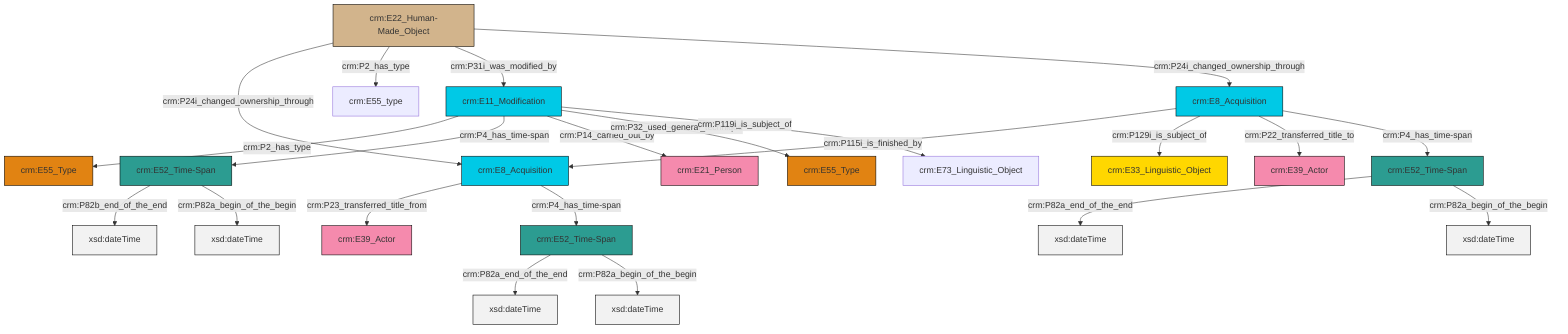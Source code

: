 graph TD
classDef Literal fill:#f2f2f2,stroke:#000000;
classDef CRM_Entity fill:#FFFFFF,stroke:#000000;
classDef Temporal_Entity fill:#00C9E6, stroke:#000000;
classDef Type fill:#E18312, stroke:#000000;
classDef Time-Span fill:#2C9C91, stroke:#000000;
classDef Appellation fill:#FFEB7F, stroke:#000000;
classDef Place fill:#008836, stroke:#000000;
classDef Persistent_Item fill:#B266B2, stroke:#000000;
classDef Conceptual_Object fill:#FFD700, stroke:#000000;
classDef Physical_Thing fill:#D2B48C, stroke:#000000;
classDef Actor fill:#f58aad, stroke:#000000;
classDef PC_Classes fill:#4ce600, stroke:#000000;
classDef Multi fill:#cccccc,stroke:#000000;

0["crm:E8_Acquisition"]:::Temporal_Entity -->|crm:P23_transferred_title_from| 1["crm:E39_Actor"]:::Actor
2["crm:E52_Time-Span"]:::Time-Span -->|crm:P82a_end_of_the_end| 3[xsd:dateTime]:::Literal
11["crm:E8_Acquisition"]:::Temporal_Entity -->|crm:P115i_is_finished_by| 0["crm:E8_Acquisition"]:::Temporal_Entity
7["crm:E52_Time-Span"]:::Time-Span -->|crm:P82b_end_of_the_end| 12[xsd:dateTime]:::Literal
13["crm:E11_Modification"]:::Temporal_Entity -->|crm:P2_has_type| 9["crm:E55_Type"]:::Type
11["crm:E8_Acquisition"]:::Temporal_Entity -->|crm:P129i_is_subject_of| 18["crm:E33_Linguistic_Object"]:::Conceptual_Object
13["crm:E11_Modification"]:::Temporal_Entity -->|crm:P4_has_time-span| 7["crm:E52_Time-Span"]:::Time-Span
13["crm:E11_Modification"]:::Temporal_Entity -->|crm:P14_carried_out_by| 14["crm:E21_Person"]:::Actor
11["crm:E8_Acquisition"]:::Temporal_Entity -->|crm:P22_transferred_title_to| 5["crm:E39_Actor"]:::Actor
22["crm:E22_Human-Made_Object"]:::Physical_Thing -->|crm:P24i_changed_ownership_through| 0["crm:E8_Acquisition"]:::Temporal_Entity
2["crm:E52_Time-Span"]:::Time-Span -->|crm:P82a_begin_of_the_begin| 29[xsd:dateTime]:::Literal
7["crm:E52_Time-Span"]:::Time-Span -->|crm:P82a_begin_of_the_begin| 30[xsd:dateTime]:::Literal
22["crm:E22_Human-Made_Object"]:::Physical_Thing -->|crm:P2_has_type| 24["crm:E55_type"]:::Default
11["crm:E8_Acquisition"]:::Temporal_Entity -->|crm:P4_has_time-span| 2["crm:E52_Time-Span"]:::Time-Span
0["crm:E8_Acquisition"]:::Temporal_Entity -->|crm:P4_has_time-span| 16["crm:E52_Time-Span"]:::Time-Span
16["crm:E52_Time-Span"]:::Time-Span -->|crm:P82a_end_of_the_end| 33[xsd:dateTime]:::Literal
13["crm:E11_Modification"]:::Temporal_Entity -->|crm:P32_used_general_technique| 19["crm:E55_Type"]:::Type
16["crm:E52_Time-Span"]:::Time-Span -->|crm:P82a_begin_of_the_begin| 34[xsd:dateTime]:::Literal
13["crm:E11_Modification"]:::Temporal_Entity -->|crm:P119i_is_subject_of| 31["crm:E73_Linguistic_Object"]:::Default
22["crm:E22_Human-Made_Object"]:::Physical_Thing -->|crm:P31i_was_modified_by| 13["crm:E11_Modification"]:::Temporal_Entity
22["crm:E22_Human-Made_Object"]:::Physical_Thing -->|crm:P24i_changed_ownership_through| 11["crm:E8_Acquisition"]:::Temporal_Entity